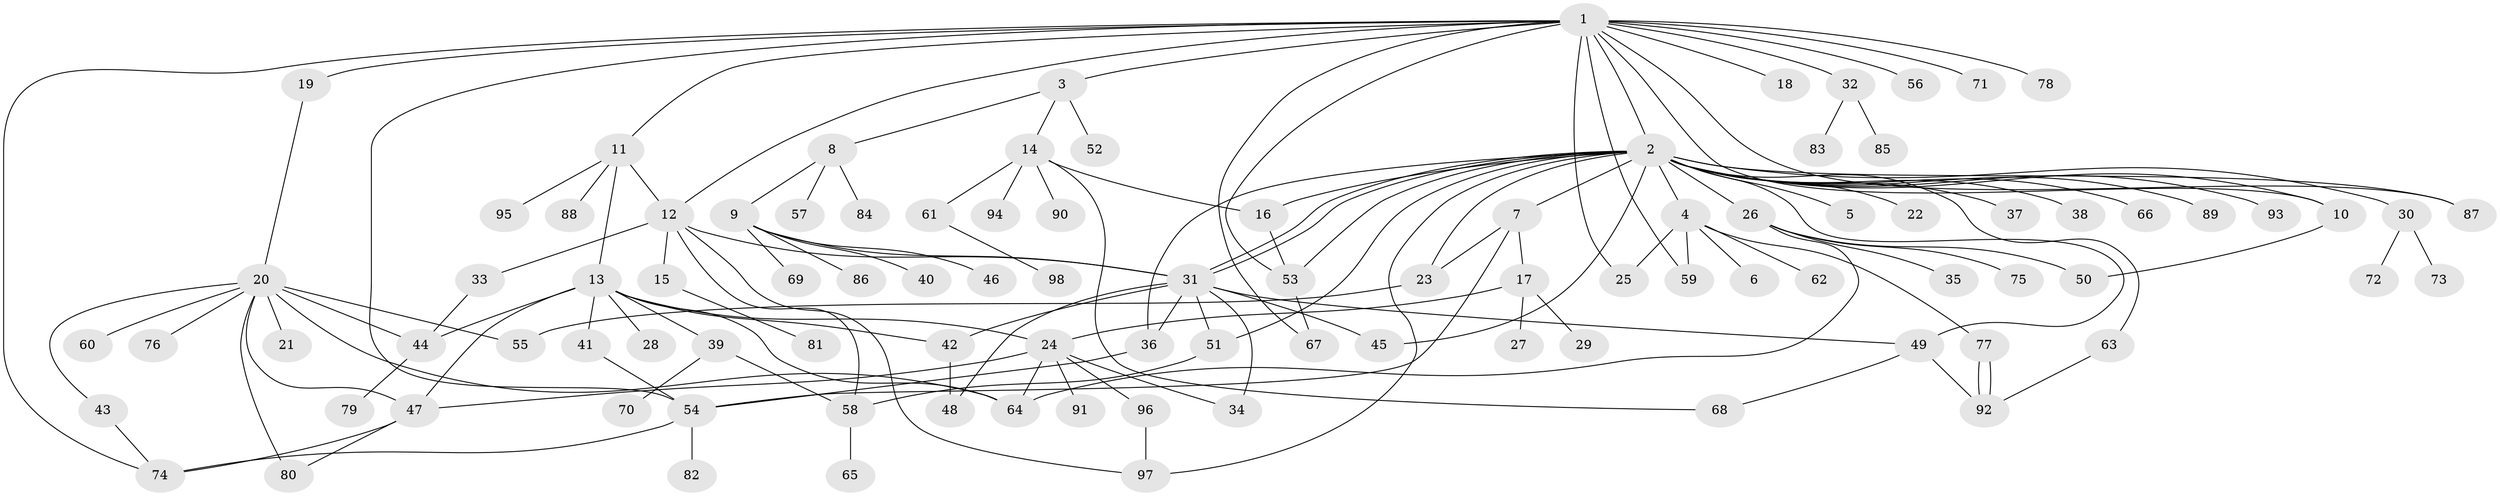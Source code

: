 // Generated by graph-tools (version 1.1) at 2025/25/03/09/25 03:25:57]
// undirected, 98 vertices, 142 edges
graph export_dot {
graph [start="1"]
  node [color=gray90,style=filled];
  1;
  2;
  3;
  4;
  5;
  6;
  7;
  8;
  9;
  10;
  11;
  12;
  13;
  14;
  15;
  16;
  17;
  18;
  19;
  20;
  21;
  22;
  23;
  24;
  25;
  26;
  27;
  28;
  29;
  30;
  31;
  32;
  33;
  34;
  35;
  36;
  37;
  38;
  39;
  40;
  41;
  42;
  43;
  44;
  45;
  46;
  47;
  48;
  49;
  50;
  51;
  52;
  53;
  54;
  55;
  56;
  57;
  58;
  59;
  60;
  61;
  62;
  63;
  64;
  65;
  66;
  67;
  68;
  69;
  70;
  71;
  72;
  73;
  74;
  75;
  76;
  77;
  78;
  79;
  80;
  81;
  82;
  83;
  84;
  85;
  86;
  87;
  88;
  89;
  90;
  91;
  92;
  93;
  94;
  95;
  96;
  97;
  98;
  1 -- 2;
  1 -- 3;
  1 -- 10;
  1 -- 11;
  1 -- 12;
  1 -- 18;
  1 -- 19;
  1 -- 25;
  1 -- 32;
  1 -- 53;
  1 -- 54;
  1 -- 56;
  1 -- 59;
  1 -- 67;
  1 -- 71;
  1 -- 74;
  1 -- 78;
  1 -- 87;
  2 -- 4;
  2 -- 5;
  2 -- 7;
  2 -- 10;
  2 -- 16;
  2 -- 22;
  2 -- 23;
  2 -- 26;
  2 -- 30;
  2 -- 31;
  2 -- 31;
  2 -- 36;
  2 -- 37;
  2 -- 38;
  2 -- 45;
  2 -- 49;
  2 -- 51;
  2 -- 53;
  2 -- 63;
  2 -- 66;
  2 -- 87;
  2 -- 89;
  2 -- 93;
  2 -- 97;
  3 -- 8;
  3 -- 14;
  3 -- 52;
  4 -- 6;
  4 -- 25;
  4 -- 59;
  4 -- 62;
  4 -- 77;
  7 -- 17;
  7 -- 23;
  7 -- 54;
  8 -- 9;
  8 -- 57;
  8 -- 84;
  9 -- 31;
  9 -- 40;
  9 -- 46;
  9 -- 69;
  9 -- 86;
  10 -- 50;
  11 -- 12;
  11 -- 13;
  11 -- 88;
  11 -- 95;
  12 -- 15;
  12 -- 31;
  12 -- 33;
  12 -- 58;
  12 -- 97;
  13 -- 24;
  13 -- 28;
  13 -- 39;
  13 -- 41;
  13 -- 42;
  13 -- 44;
  13 -- 47;
  13 -- 64;
  14 -- 16;
  14 -- 61;
  14 -- 68;
  14 -- 90;
  14 -- 94;
  15 -- 81;
  16 -- 53;
  17 -- 24;
  17 -- 27;
  17 -- 29;
  19 -- 20;
  20 -- 21;
  20 -- 43;
  20 -- 44;
  20 -- 47;
  20 -- 55;
  20 -- 60;
  20 -- 64;
  20 -- 76;
  20 -- 80;
  23 -- 55;
  24 -- 34;
  24 -- 47;
  24 -- 64;
  24 -- 91;
  24 -- 96;
  26 -- 35;
  26 -- 50;
  26 -- 64;
  26 -- 75;
  30 -- 72;
  30 -- 73;
  31 -- 34;
  31 -- 36;
  31 -- 42;
  31 -- 45;
  31 -- 48;
  31 -- 49;
  31 -- 51;
  32 -- 83;
  32 -- 85;
  33 -- 44;
  36 -- 54;
  39 -- 58;
  39 -- 70;
  41 -- 54;
  42 -- 48;
  43 -- 74;
  44 -- 79;
  47 -- 74;
  47 -- 80;
  49 -- 68;
  49 -- 92;
  51 -- 58;
  53 -- 67;
  54 -- 74;
  54 -- 82;
  58 -- 65;
  61 -- 98;
  63 -- 92;
  77 -- 92;
  77 -- 92;
  96 -- 97;
}
